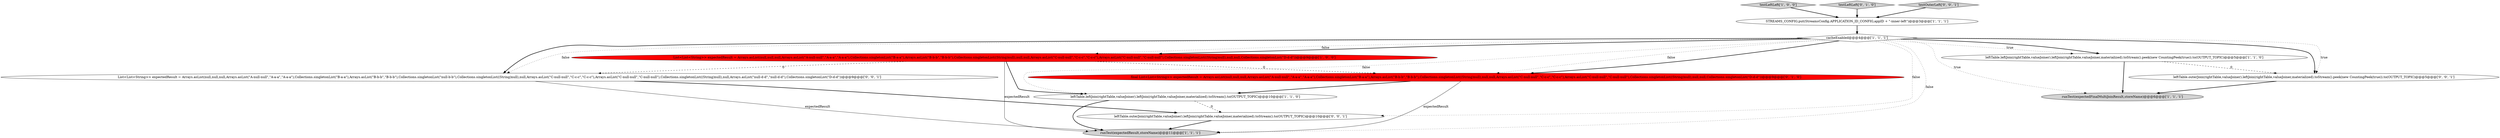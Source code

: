 digraph {
1 [style = filled, label = "STREAMS_CONFIG.put(StreamsConfig.APPLICATION_ID_CONFIG,appID + \"-inner-left\")@@@3@@@['1', '1', '1']", fillcolor = white, shape = ellipse image = "AAA0AAABBB1BBB"];
2 [style = filled, label = "List<List<String>> expectedResult = Arrays.asList(null,null,null,Arrays.asList(\"A-null-null\",\"A-a-a\",\"A-a-a\"),Collections.singletonList(\"B-a-a\"),Arrays.asList(\"B-b-b\",\"B-b-b\"),Collections.singletonList((String)null),null,null,Arrays.asList(\"C-null-null\",\"C-c-c\",\"C-c-c\"),Arrays.asList(\"C-null-null\",\"C-null-null\"),Collections.singletonList((String)null),null,null,Collections.singletonList(\"D-d-d\"))@@@9@@@['1', '0', '0']", fillcolor = red, shape = ellipse image = "AAA1AAABBB1BBB"];
4 [style = filled, label = "runTest(expectedFinalMultiJoinResult,storeName)@@@6@@@['1', '1', '1']", fillcolor = lightgray, shape = ellipse image = "AAA0AAABBB1BBB"];
12 [style = filled, label = "List<List<String>> expectedResult = Arrays.asList(null,null,null,Arrays.asList(\"A-null-null\",\"A-a-a\",\"A-a-a\"),Collections.singletonList(\"B-a-a\"),Arrays.asList(\"B-b-b\",\"B-b-b\"),Collections.singletonList(\"null-b-b\"),Collections.singletonList((String)null),null,Arrays.asList(\"C-null-null\",\"C-c-c\",\"C-c-c\"),Arrays.asList(\"C-null-null\",\"C-null-null\"),Collections.singletonList((String)null),null,Arrays.asList(\"null-d-d\",\"null-d-d\"),Collections.singletonList(\"D-d-d\"))@@@9@@@['0', '0', '1']", fillcolor = white, shape = ellipse image = "AAA0AAABBB3BBB"];
3 [style = filled, label = "leftTable.leftJoin(rightTable,valueJoiner).leftJoin(rightTable,valueJoiner,materialized).toStream().peek(new CountingPeek(true)).to(OUTPUT_TOPIC)@@@5@@@['1', '1', '0']", fillcolor = white, shape = ellipse image = "AAA0AAABBB1BBB"];
0 [style = filled, label = "testLeftLeft['1', '0', '0']", fillcolor = lightgray, shape = diamond image = "AAA0AAABBB1BBB"];
8 [style = filled, label = "testLeftLeft['0', '1', '0']", fillcolor = lightgray, shape = diamond image = "AAA0AAABBB2BBB"];
9 [style = filled, label = "final List<List<String>> expectedResult = Arrays.asList(null,null,null,Arrays.asList(\"A-null-null\",\"A-a-a\",\"A-a-a\"),Collections.singletonList(\"B-a-a\"),Arrays.asList(\"B-b-b\",\"B-b-b\"),Collections.singletonList((String)null),null,null,Arrays.asList(\"C-null-null\",\"C-c-c\",\"C-c-c\"),Arrays.asList(\"C-null-null\",\"C-null-null\"),Collections.singletonList((String)null),null,null,Collections.singletonList(\"D-d-d\"))@@@9@@@['0', '1', '0']", fillcolor = red, shape = ellipse image = "AAA1AAABBB2BBB"];
10 [style = filled, label = "testOuterLeft['0', '0', '1']", fillcolor = lightgray, shape = diamond image = "AAA0AAABBB3BBB"];
11 [style = filled, label = "leftTable.outerJoin(rightTable,valueJoiner).leftJoin(rightTable,valueJoiner,materialized).toStream().to(OUTPUT_TOPIC)@@@10@@@['0', '0', '1']", fillcolor = white, shape = ellipse image = "AAA0AAABBB3BBB"];
6 [style = filled, label = "cacheEnabled@@@4@@@['1', '1', '1']", fillcolor = white, shape = diamond image = "AAA0AAABBB1BBB"];
7 [style = filled, label = "leftTable.leftJoin(rightTable,valueJoiner).leftJoin(rightTable,valueJoiner,materialized).toStream().to(OUTPUT_TOPIC)@@@10@@@['1', '1', '0']", fillcolor = white, shape = ellipse image = "AAA0AAABBB1BBB"];
5 [style = filled, label = "runTest(expectedResult,storeName)@@@11@@@['1', '1', '1']", fillcolor = lightgray, shape = ellipse image = "AAA0AAABBB1BBB"];
13 [style = filled, label = "leftTable.outerJoin(rightTable,valueJoiner).leftJoin(rightTable,valueJoiner,materialized).toStream().peek(new CountingPeek(true)).to(OUTPUT_TOPIC)@@@5@@@['0', '0', '1']", fillcolor = white, shape = ellipse image = "AAA0AAABBB3BBB"];
6->11 [style = dotted, label="false"];
6->3 [style = bold, label=""];
6->5 [style = dotted, label="false"];
6->13 [style = dotted, label="true"];
6->2 [style = dotted, label="false"];
12->11 [style = bold, label=""];
12->5 [style = solid, label="expectedResult"];
7->11 [style = dashed, label="0"];
6->9 [style = dotted, label="false"];
6->7 [style = dotted, label="false"];
9->7 [style = bold, label=""];
3->13 [style = dashed, label="0"];
3->4 [style = bold, label=""];
6->2 [style = bold, label=""];
6->12 [style = dotted, label="false"];
8->1 [style = bold, label=""];
2->12 [style = dashed, label="0"];
11->5 [style = bold, label=""];
7->5 [style = bold, label=""];
1->6 [style = bold, label=""];
6->4 [style = dotted, label="true"];
2->9 [style = dashed, label="0"];
0->1 [style = bold, label=""];
6->13 [style = bold, label=""];
2->5 [style = solid, label="expectedResult"];
2->7 [style = bold, label=""];
6->9 [style = bold, label=""];
6->3 [style = dotted, label="true"];
10->1 [style = bold, label=""];
9->5 [style = solid, label="expectedResult"];
13->4 [style = bold, label=""];
6->12 [style = bold, label=""];
}
